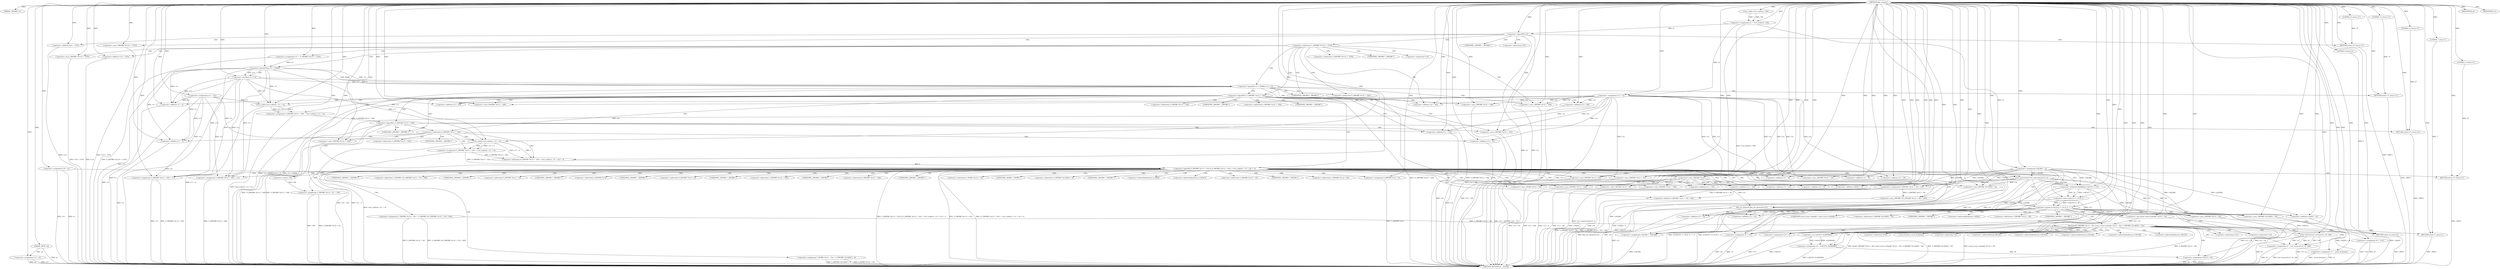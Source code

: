 digraph tftp_connect {  
"1000112" [label = "(METHOD,tftp_connect)" ]
"1000400" [label = "(METHOD_RETURN,int __fastcall)" ]
"1000113" [label = "(PARAM,_DWORD *a1)" ]
"1000114" [label = "(PARAM,_BYTE *a2)" ]
"1000127" [label = "(<operator>.assignment,v14 = a1)" ]
"1000130" [label = "(<operator>.assignment,v13 = a2)" ]
"1000133" [label = "(<operator>.assignment,v11 = 512)" ]
"1000136" [label = "(<operator>.assignment,v2 = Curl_ccalloc(1, 336))" ]
"1000138" [label = "(Curl_ccalloc,Curl_ccalloc(1, 336))" ]
"1000141" [label = "(<operator>.assignment,v14[188] = v2)" ]
"1000146" [label = "(<operator>.assignment,v12 = v2)" ]
"1000150" [label = "(<operator>.logicalNot,!v2)" ]
"1000152" [label = "(RETURN,return 27;,return 27;)" ]
"1000153" [label = "(LITERAL,27,return 27;)" ]
"1000156" [label = "(<operator>.cast,(_DWORD *)(*v14 + 1576))" ]
"1000158" [label = "(<operator>.addition,*v14 + 1576)" ]
"1000163" [label = "(<operator>.assignment,v11 = *(_DWORD *)(*v14 + 1576))" ]
"1000166" [label = "(<operator>.cast,(_DWORD *)(*v14 + 1576))" ]
"1000168" [label = "(<operator>.addition,*v14 + 1576)" ]
"1000173" [label = "(<operator>.logicalOr,v11 > 65464 || v11 < 8)" ]
"1000174" [label = "(<operator>.greaterThan,v11 > 65464)" ]
"1000177" [label = "(<operator>.lessThan,v11 < 8)" ]
"1000180" [label = "(RETURN,return 71;,return 71;)" ]
"1000181" [label = "(LITERAL,71,return 71;)" ]
"1000183" [label = "(<operator>.logicalNot,!*(_DWORD *)(v12 + 328))" ]
"1000185" [label = "(<operator>.cast,(_DWORD *)(v12 + 328))" ]
"1000187" [label = "(<operator>.addition,v12 + 328)" ]
"1000191" [label = "(<operator>.assignment,*(_DWORD *)(v12 + 328) = Curl_ccalloc(1, v11 + 4))" ]
"1000193" [label = "(<operator>.cast,(_DWORD *)(v12 + 328))" ]
"1000195" [label = "(<operator>.addition,v12 + 328)" ]
"1000198" [label = "(Curl_ccalloc,Curl_ccalloc(1, v11 + 4))" ]
"1000200" [label = "(<operator>.addition,v11 + 4)" ]
"1000204" [label = "(<operator>.logicalNot,!*(_DWORD *)(v12 + 328))" ]
"1000206" [label = "(<operator>.cast,(_DWORD *)(v12 + 328))" ]
"1000208" [label = "(<operator>.addition,v12 + 328)" ]
"1000211" [label = "(RETURN,return 27;,return 27;)" ]
"1000212" [label = "(LITERAL,27,return 27;)" ]
"1000214" [label = "(<operator>.logicalOr,*(_DWORD *)(v12 + 332) || (*(_DWORD *)(v12 + 332) = Curl_ccalloc(1, v11 + 4)) != 0)" ]
"1000216" [label = "(<operator>.cast,(_DWORD *)(v12 + 332))" ]
"1000218" [label = "(<operator>.addition,v12 + 332)" ]
"1000221" [label = "(<operator>.notEquals,(*(_DWORD *)(v12 + 332) = Curl_ccalloc(1, v11 + 4)) != 0)" ]
"1000222" [label = "(<operator>.assignment,*(_DWORD *)(v12 + 332) = Curl_ccalloc(1, v11 + 4))" ]
"1000224" [label = "(<operator>.cast,(_DWORD *)(v12 + 332))" ]
"1000226" [label = "(<operator>.addition,v12 + 332)" ]
"1000229" [label = "(Curl_ccalloc,Curl_ccalloc(1, v11 + 4))" ]
"1000231" [label = "(<operator>.addition,v11 + 4)" ]
"1000236" [label = "(Curl_conncontrol,Curl_conncontrol(v14, 1))" ]
"1000239" [label = "(<operator>.assignment,*(_DWORD *)(v12 + 16) = v14)" ]
"1000241" [label = "(<operator>.cast,(_DWORD *)(v12 + 16))" ]
"1000243" [label = "(<operator>.addition,v12 + 16)" ]
"1000247" [label = "(<operator>.assignment,*(_DWORD *)(v12 + 20) = *(_DWORD *)(*(_DWORD *)(v12 + 16) + 420))" ]
"1000249" [label = "(<operator>.cast,(_DWORD *)(v12 + 20))" ]
"1000251" [label = "(<operator>.addition,v12 + 20)" ]
"1000255" [label = "(<operator>.cast,(_DWORD *)(*(_DWORD *)(v12 + 16) + 420))" ]
"1000257" [label = "(<operator>.addition,*(_DWORD *)(v12 + 16) + 420)" ]
"1000259" [label = "(<operator>.cast,(_DWORD *)(v12 + 16))" ]
"1000261" [label = "(<operator>.addition,v12 + 16)" ]
"1000265" [label = "(<operator>.assignment,*(_DWORD *)v12 = 0)" ]
"1000267" [label = "(<operator>.cast,(_DWORD *)v12)" ]
"1000271" [label = "(<operator>.assignment,*(_DWORD *)(v12 + 8) = -100)" ]
"1000273" [label = "(<operator>.cast,(_DWORD *)(v12 + 8))" ]
"1000275" [label = "(<operator>.addition,v12 + 8)" ]
"1000278" [label = "(<operator>.minus,-100)" ]
"1000280" [label = "(<operator>.assignment,*(_DWORD *)(v12 + 320) = v11)" ]
"1000282" [label = "(<operator>.cast,(_DWORD *)(v12 + 320))" ]
"1000284" [label = "(<operator>.addition,v12 + 320)" ]
"1000288" [label = "(<operator>.assignment,*(_DWORD *)(v12 + 324) = v11)" ]
"1000290" [label = "(<operator>.cast,(_DWORD *)(v12 + 324))" ]
"1000292" [label = "(<operator>.addition,v12 + 324)" ]
"1000296" [label = "(<operator>.assignment,*(_WORD *)(v12 + 52) = *(_DWORD *)(v14[20] + 4))" ]
"1000298" [label = "(<operator>.cast,(_WORD *)(v12 + 52))" ]
"1000300" [label = "(<operator>.addition,v12 + 52)" ]
"1000304" [label = "(<operator>.cast,(_DWORD *)(v14[20] + 4))" ]
"1000306" [label = "(<operator>.addition,v14[20] + 4)" ]
"1000311" [label = "(tftp_set_timeouts,tftp_set_timeouts(v12))" ]
"1000314" [label = "(<operator>.equals,((v14[147] >> 25) & 1) == 0)" ]
"1000315" [label = "(<operator>.and,(v14[147] >> 25) & 1)" ]
"1000316" [label = "(<operator>.arithmeticShiftRight,v14[147] >> 25)" ]
"1000325" [label = "(bind,bind(*(_DWORD *)(v12 + 20), (const struct sockaddr *)(v12 + 52), *(_DWORD *)(v14[20] + 16)))" ]
"1000327" [label = "(<operator>.cast,(_DWORD *)(v12 + 20))" ]
"1000329" [label = "(<operator>.addition,v12 + 20)" ]
"1000332" [label = "(<operator>.cast,(const struct sockaddr *)(v12 + 52))" ]
"1000334" [label = "(<operator>.addition,v12 + 52)" ]
"1000338" [label = "(<operator>.cast,(_DWORD *)(v14[20] + 16))" ]
"1000340" [label = "(<operator>.addition,v14[20] + 16)" ]
"1000346" [label = "(<operator>.assignment,v8 = *v14)" ]
"1000350" [label = "(<operator>.assignment,v3 = _errno_location())" ]
"1000353" [label = "(<operator>.assignment,v4 = Curl_strerror(*v3, v9, 128))" ]
"1000355" [label = "(Curl_strerror,Curl_strerror(*v3, v9, 128))" ]
"1000361" [label = "(IDENTIFIER,v8,)" ]
"1000365" [label = "(IDENTIFIER,v4,)" ]
"1000366" [label = "(RETURN,return 7;,return 7;)" ]
"1000367" [label = "(LITERAL,7,return 7;)" ]
"1000368" [label = "(<operator>.assignment,v5 = v14)" ]
"1000371" [label = "(<operator>.assignment,v6 = v14[147] | 0x2000000)" ]
"1000373" [label = "(<operator>.or,v14[147] | 0x2000000)" ]
"1000378" [label = "(<operator>.assignment,v14[148] = v14[148])" ]
"1000385" [label = "(<operator>.assignment,v5[147] = v6)" ]
"1000392" [label = "(<operator>.assignment,*v13 = 1)" ]
"1000396" [label = "(RETURN,return 0;,return 0;)" ]
"1000397" [label = "(LITERAL,0,return 0;)" ]
"1000398" [label = "(RETURN,return 27;,return 27;)" ]
"1000399" [label = "(LITERAL,27,return 27;)" ]
"1000155" [label = "(<operator>.indirection,*(_DWORD *)(*v14 + 1576))" ]
"1000157" [label = "(UNKNOWN,_DWORD *,_DWORD *)" ]
"1000159" [label = "(<operator>.indirection,*v14)" ]
"1000165" [label = "(<operator>.indirection,*(_DWORD *)(*v14 + 1576))" ]
"1000167" [label = "(UNKNOWN,_DWORD *,_DWORD *)" ]
"1000169" [label = "(<operator>.indirection,*v14)" ]
"1000184" [label = "(<operator>.indirection,*(_DWORD *)(v12 + 328))" ]
"1000186" [label = "(UNKNOWN,_DWORD *,_DWORD *)" ]
"1000192" [label = "(<operator>.indirection,*(_DWORD *)(v12 + 328))" ]
"1000194" [label = "(UNKNOWN,_DWORD *,_DWORD *)" ]
"1000205" [label = "(<operator>.indirection,*(_DWORD *)(v12 + 328))" ]
"1000207" [label = "(UNKNOWN,_DWORD *,_DWORD *)" ]
"1000215" [label = "(<operator>.indirection,*(_DWORD *)(v12 + 332))" ]
"1000217" [label = "(UNKNOWN,_DWORD *,_DWORD *)" ]
"1000223" [label = "(<operator>.indirection,*(_DWORD *)(v12 + 332))" ]
"1000225" [label = "(UNKNOWN,_DWORD *,_DWORD *)" ]
"1000240" [label = "(<operator>.indirection,*(_DWORD *)(v12 + 16))" ]
"1000242" [label = "(UNKNOWN,_DWORD *,_DWORD *)" ]
"1000248" [label = "(<operator>.indirection,*(_DWORD *)(v12 + 20))" ]
"1000250" [label = "(UNKNOWN,_DWORD *,_DWORD *)" ]
"1000254" [label = "(<operator>.indirection,*(_DWORD *)(*(_DWORD *)(v12 + 16) + 420))" ]
"1000256" [label = "(UNKNOWN,_DWORD *,_DWORD *)" ]
"1000258" [label = "(<operator>.indirection,*(_DWORD *)(v12 + 16))" ]
"1000260" [label = "(UNKNOWN,_DWORD *,_DWORD *)" ]
"1000266" [label = "(<operator>.indirection,*(_DWORD *)v12)" ]
"1000268" [label = "(UNKNOWN,_DWORD *,_DWORD *)" ]
"1000272" [label = "(<operator>.indirection,*(_DWORD *)(v12 + 8))" ]
"1000274" [label = "(UNKNOWN,_DWORD *,_DWORD *)" ]
"1000281" [label = "(<operator>.indirection,*(_DWORD *)(v12 + 320))" ]
"1000283" [label = "(UNKNOWN,_DWORD *,_DWORD *)" ]
"1000289" [label = "(<operator>.indirection,*(_DWORD *)(v12 + 324))" ]
"1000291" [label = "(UNKNOWN,_DWORD *,_DWORD *)" ]
"1000297" [label = "(<operator>.indirection,*(_WORD *)(v12 + 52))" ]
"1000299" [label = "(UNKNOWN,_WORD *,_WORD *)" ]
"1000303" [label = "(<operator>.indirection,*(_DWORD *)(v14[20] + 4))" ]
"1000305" [label = "(UNKNOWN,_DWORD *,_DWORD *)" ]
"1000307" [label = "(<operator>.indirectIndexAccess,v14[20])" ]
"1000317" [label = "(<operator>.indirectIndexAccess,v14[147])" ]
"1000326" [label = "(<operator>.indirection,*(_DWORD *)(v12 + 20))" ]
"1000328" [label = "(UNKNOWN,_DWORD *,_DWORD *)" ]
"1000333" [label = "(UNKNOWN,const struct sockaddr *,const struct sockaddr *)" ]
"1000337" [label = "(<operator>.indirection,*(_DWORD *)(v14[20] + 16))" ]
"1000339" [label = "(UNKNOWN,_DWORD *,_DWORD *)" ]
"1000341" [label = "(<operator>.indirectIndexAccess,v14[20])" ]
"1000348" [label = "(<operator>.indirection,*v14)" ]
"1000352" [label = "(_errno_location,_errno_location())" ]
"1000356" [label = "(<operator>.indirection,*v3)" ]
"1000363" [label = "(<operator>.addressOf,&unk_BFCA5)" ]
"1000374" [label = "(<operator>.indirectIndexAccess,v14[147])" ]
"1000379" [label = "(<operator>.indirectIndexAccess,v14[148])" ]
"1000382" [label = "(<operator>.indirectIndexAccess,v14[148])" ]
"1000386" [label = "(<operator>.indirectIndexAccess,v5[147])" ]
"1000390" [label = "(<operator>.indirection,*v14)" ]
"1000393" [label = "(<operator>.indirection,*v13)" ]
  "1000152" -> "1000400"  [ label = "DDG: <RET>"] 
  "1000180" -> "1000400"  [ label = "DDG: <RET>"] 
  "1000211" -> "1000400"  [ label = "DDG: <RET>"] 
  "1000249" -> "1000400"  [ label = "DDG: v12 + 20"] 
  "1000288" -> "1000400"  [ label = "DDG: *(_DWORD *)(v12 + 324)"] 
  "1000216" -> "1000400"  [ label = "DDG: v12 + 332"] 
  "1000373" -> "1000400"  [ label = "DDG: v14[147]"] 
  "1000204" -> "1000400"  [ label = "DDG: *(_DWORD *)(v12 + 328)"] 
  "1000198" -> "1000400"  [ label = "DDG: v11 + 4"] 
  "1000288" -> "1000400"  [ label = "DDG: v11"] 
  "1000346" -> "1000400"  [ label = "DDG: *v14"] 
  "1000127" -> "1000400"  [ label = "DDG: v14"] 
  "1000385" -> "1000400"  [ label = "DDG: v6"] 
  "1000315" -> "1000400"  [ label = "DDG: v14[147] >> 25"] 
  "1000334" -> "1000400"  [ label = "DDG: v12"] 
  "1000306" -> "1000400"  [ label = "DDG: v14[20]"] 
  "1000350" -> "1000400"  [ label = "DDG: _errno_location()"] 
  "1000325" -> "1000400"  [ label = "DDG: bind(*(_DWORD *)(v12 + 20), (const struct sockaddr *)(v12 + 52), *(_DWORD *)(v14[20] + 16))"] 
  "1000173" -> "1000400"  [ label = "DDG: v11 > 65464"] 
  "1000325" -> "1000400"  [ label = "DDG: *(_DWORD *)(v14[20] + 16)"] 
  "1000141" -> "1000400"  [ label = "DDG: v14[188]"] 
  "1000183" -> "1000400"  [ label = "DDG: *(_DWORD *)(v12 + 328)"] 
  "1000350" -> "1000400"  [ label = "DDG: v3"] 
  "1000257" -> "1000400"  [ label = "DDG: *(_DWORD *)(v12 + 16)"] 
  "1000239" -> "1000400"  [ label = "DDG: v14"] 
  "1000392" -> "1000400"  [ label = "DDG: *v13"] 
  "1000177" -> "1000400"  [ label = "DDG: v11"] 
  "1000332" -> "1000400"  [ label = "DDG: v12 + 52"] 
  "1000368" -> "1000400"  [ label = "DDG: v5"] 
  "1000222" -> "1000400"  [ label = "DDG: Curl_ccalloc(1, v11 + 4)"] 
  "1000214" -> "1000400"  [ label = "DDG: (*(_DWORD *)(v12 + 332) = Curl_ccalloc(1, v11 + 4)) != 0"] 
  "1000133" -> "1000400"  [ label = "DDG: v11"] 
  "1000353" -> "1000400"  [ label = "DDG: Curl_strerror(*v3, v9, 128)"] 
  "1000355" -> "1000400"  [ label = "DDG: *v3"] 
  "1000378" -> "1000400"  [ label = "DDG: v14[148]"] 
  "1000271" -> "1000400"  [ label = "DDG: *(_DWORD *)(v12 + 8)"] 
  "1000368" -> "1000400"  [ label = "DDG: v14"] 
  "1000214" -> "1000400"  [ label = "DDG: *(_DWORD *)(v12 + 332) || (*(_DWORD *)(v12 + 332) = Curl_ccalloc(1, v11 + 4)) != 0"] 
  "1000265" -> "1000400"  [ label = "DDG: *(_DWORD *)v12"] 
  "1000226" -> "1000400"  [ label = "DDG: v12"] 
  "1000224" -> "1000400"  [ label = "DDG: v12 + 332"] 
  "1000183" -> "1000400"  [ label = "DDG: !*(_DWORD *)(v12 + 328)"] 
  "1000340" -> "1000400"  [ label = "DDG: v14[20]"] 
  "1000290" -> "1000400"  [ label = "DDG: v12 + 324"] 
  "1000150" -> "1000400"  [ label = "DDG: !v2"] 
  "1000146" -> "1000400"  [ label = "DDG: v12"] 
  "1000204" -> "1000400"  [ label = "DDG: !*(_DWORD *)(v12 + 328)"] 
  "1000236" -> "1000400"  [ label = "DDG: Curl_conncontrol(v14, 1)"] 
  "1000156" -> "1000400"  [ label = "DDG: *v14 + 1576"] 
  "1000214" -> "1000400"  [ label = "DDG: *(_DWORD *)(v12 + 332)"] 
  "1000136" -> "1000400"  [ label = "DDG: Curl_ccalloc(1, 336)"] 
  "1000231" -> "1000400"  [ label = "DDG: v11"] 
  "1000158" -> "1000400"  [ label = "DDG: *v14"] 
  "1000130" -> "1000400"  [ label = "DDG: v13"] 
  "1000314" -> "1000400"  [ label = "DDG: ((v14[147] >> 25) & 1) == 0"] 
  "1000273" -> "1000400"  [ label = "DDG: v12 + 8"] 
  "1000259" -> "1000400"  [ label = "DDG: v12 + 16"] 
  "1000247" -> "1000400"  [ label = "DDG: *(_DWORD *)(v12 + 20)"] 
  "1000296" -> "1000400"  [ label = "DDG: *(_DWORD *)(v14[20] + 4)"] 
  "1000191" -> "1000400"  [ label = "DDG: Curl_ccalloc(1, v11 + 4)"] 
  "1000316" -> "1000400"  [ label = "DDG: v14[147]"] 
  "1000325" -> "1000400"  [ label = "DDG: (const struct sockaddr *)(v12 + 52)"] 
  "1000229" -> "1000400"  [ label = "DDG: v11 + 4"] 
  "1000311" -> "1000400"  [ label = "DDG: tftp_set_timeouts(v12)"] 
  "1000255" -> "1000400"  [ label = "DDG: *(_DWORD *)(v12 + 16) + 420"] 
  "1000208" -> "1000400"  [ label = "DDG: v12"] 
  "1000314" -> "1000400"  [ label = "DDG: (v14[147] >> 25) & 1"] 
  "1000206" -> "1000400"  [ label = "DDG: v12 + 328"] 
  "1000280" -> "1000400"  [ label = "DDG: *(_DWORD *)(v12 + 320)"] 
  "1000304" -> "1000400"  [ label = "DDG: v14[20] + 4"] 
  "1000298" -> "1000400"  [ label = "DDG: v12 + 52"] 
  "1000200" -> "1000400"  [ label = "DDG: v11"] 
  "1000185" -> "1000400"  [ label = "DDG: v12 + 328"] 
  "1000327" -> "1000400"  [ label = "DDG: v12 + 20"] 
  "1000114" -> "1000400"  [ label = "DDG: a2"] 
  "1000173" -> "1000400"  [ label = "DDG: v11 < 8"] 
  "1000168" -> "1000400"  [ label = "DDG: *v14"] 
  "1000353" -> "1000400"  [ label = "DDG: v4"] 
  "1000346" -> "1000400"  [ label = "DDG: v8"] 
  "1000271" -> "1000400"  [ label = "DDG: -100"] 
  "1000173" -> "1000400"  [ label = "DDG: v11 > 65464 || v11 < 8"] 
  "1000127" -> "1000400"  [ label = "DDG: a1"] 
  "1000282" -> "1000400"  [ label = "DDG: v12 + 320"] 
  "1000338" -> "1000400"  [ label = "DDG: v14[20] + 16"] 
  "1000247" -> "1000400"  [ label = "DDG: *(_DWORD *)(*(_DWORD *)(v12 + 16) + 420)"] 
  "1000174" -> "1000400"  [ label = "DDG: v11"] 
  "1000325" -> "1000400"  [ label = "DDG: *(_DWORD *)(v12 + 20)"] 
  "1000371" -> "1000400"  [ label = "DDG: v14[147] | 0x2000000"] 
  "1000296" -> "1000400"  [ label = "DDG: *(_WORD *)(v12 + 52)"] 
  "1000355" -> "1000400"  [ label = "DDG: v9"] 
  "1000311" -> "1000400"  [ label = "DDG: v12"] 
  "1000166" -> "1000400"  [ label = "DDG: *v14 + 1576"] 
  "1000385" -> "1000400"  [ label = "DDG: v5[147]"] 
  "1000163" -> "1000400"  [ label = "DDG: *(_DWORD *)(*v14 + 1576)"] 
  "1000218" -> "1000400"  [ label = "DDG: v12"] 
  "1000150" -> "1000400"  [ label = "DDG: v2"] 
  "1000130" -> "1000400"  [ label = "DDG: a2"] 
  "1000396" -> "1000400"  [ label = "DDG: <RET>"] 
  "1000366" -> "1000400"  [ label = "DDG: <RET>"] 
  "1000398" -> "1000400"  [ label = "DDG: <RET>"] 
  "1000112" -> "1000113"  [ label = "DDG: "] 
  "1000112" -> "1000114"  [ label = "DDG: "] 
  "1000112" -> "1000127"  [ label = "DDG: "] 
  "1000114" -> "1000130"  [ label = "DDG: a2"] 
  "1000112" -> "1000130"  [ label = "DDG: "] 
  "1000112" -> "1000133"  [ label = "DDG: "] 
  "1000138" -> "1000136"  [ label = "DDG: 1"] 
  "1000138" -> "1000136"  [ label = "DDG: 336"] 
  "1000112" -> "1000136"  [ label = "DDG: "] 
  "1000112" -> "1000138"  [ label = "DDG: "] 
  "1000136" -> "1000141"  [ label = "DDG: v2"] 
  "1000112" -> "1000141"  [ label = "DDG: "] 
  "1000112" -> "1000146"  [ label = "DDG: "] 
  "1000136" -> "1000146"  [ label = "DDG: v2"] 
  "1000112" -> "1000150"  [ label = "DDG: "] 
  "1000136" -> "1000150"  [ label = "DDG: v2"] 
  "1000153" -> "1000152"  [ label = "DDG: 27"] 
  "1000112" -> "1000152"  [ label = "DDG: "] 
  "1000112" -> "1000153"  [ label = "DDG: "] 
  "1000112" -> "1000156"  [ label = "DDG: "] 
  "1000112" -> "1000158"  [ label = "DDG: "] 
  "1000112" -> "1000163"  [ label = "DDG: "] 
  "1000112" -> "1000166"  [ label = "DDG: "] 
  "1000112" -> "1000168"  [ label = "DDG: "] 
  "1000174" -> "1000173"  [ label = "DDG: v11"] 
  "1000174" -> "1000173"  [ label = "DDG: 65464"] 
  "1000163" -> "1000174"  [ label = "DDG: v11"] 
  "1000112" -> "1000174"  [ label = "DDG: "] 
  "1000177" -> "1000173"  [ label = "DDG: v11"] 
  "1000177" -> "1000173"  [ label = "DDG: 8"] 
  "1000174" -> "1000177"  [ label = "DDG: v11"] 
  "1000112" -> "1000177"  [ label = "DDG: "] 
  "1000181" -> "1000180"  [ label = "DDG: 71"] 
  "1000112" -> "1000180"  [ label = "DDG: "] 
  "1000112" -> "1000181"  [ label = "DDG: "] 
  "1000146" -> "1000185"  [ label = "DDG: v12"] 
  "1000112" -> "1000185"  [ label = "DDG: "] 
  "1000146" -> "1000187"  [ label = "DDG: v12"] 
  "1000112" -> "1000187"  [ label = "DDG: "] 
  "1000198" -> "1000191"  [ label = "DDG: 1"] 
  "1000198" -> "1000191"  [ label = "DDG: v11 + 4"] 
  "1000112" -> "1000193"  [ label = "DDG: "] 
  "1000146" -> "1000193"  [ label = "DDG: v12"] 
  "1000112" -> "1000195"  [ label = "DDG: "] 
  "1000146" -> "1000195"  [ label = "DDG: v12"] 
  "1000112" -> "1000198"  [ label = "DDG: "] 
  "1000177" -> "1000198"  [ label = "DDG: v11"] 
  "1000133" -> "1000198"  [ label = "DDG: v11"] 
  "1000174" -> "1000198"  [ label = "DDG: v11"] 
  "1000177" -> "1000200"  [ label = "DDG: v11"] 
  "1000133" -> "1000200"  [ label = "DDG: v11"] 
  "1000174" -> "1000200"  [ label = "DDG: v11"] 
  "1000112" -> "1000200"  [ label = "DDG: "] 
  "1000191" -> "1000204"  [ label = "DDG: *(_DWORD *)(v12 + 328)"] 
  "1000112" -> "1000206"  [ label = "DDG: "] 
  "1000146" -> "1000206"  [ label = "DDG: v12"] 
  "1000112" -> "1000208"  [ label = "DDG: "] 
  "1000146" -> "1000208"  [ label = "DDG: v12"] 
  "1000212" -> "1000211"  [ label = "DDG: 27"] 
  "1000112" -> "1000211"  [ label = "DDG: "] 
  "1000112" -> "1000212"  [ label = "DDG: "] 
  "1000222" -> "1000214"  [ label = "DDG: *(_DWORD *)(v12 + 332)"] 
  "1000112" -> "1000216"  [ label = "DDG: "] 
  "1000146" -> "1000216"  [ label = "DDG: v12"] 
  "1000112" -> "1000218"  [ label = "DDG: "] 
  "1000146" -> "1000218"  [ label = "DDG: v12"] 
  "1000221" -> "1000214"  [ label = "DDG: 0"] 
  "1000222" -> "1000221"  [ label = "DDG: *(_DWORD *)(v12 + 332)"] 
  "1000229" -> "1000221"  [ label = "DDG: 1"] 
  "1000229" -> "1000221"  [ label = "DDG: v11 + 4"] 
  "1000112" -> "1000224"  [ label = "DDG: "] 
  "1000146" -> "1000224"  [ label = "DDG: v12"] 
  "1000112" -> "1000226"  [ label = "DDG: "] 
  "1000146" -> "1000226"  [ label = "DDG: v12"] 
  "1000229" -> "1000222"  [ label = "DDG: 1"] 
  "1000229" -> "1000222"  [ label = "DDG: v11 + 4"] 
  "1000112" -> "1000229"  [ label = "DDG: "] 
  "1000177" -> "1000229"  [ label = "DDG: v11"] 
  "1000133" -> "1000229"  [ label = "DDG: v11"] 
  "1000174" -> "1000229"  [ label = "DDG: v11"] 
  "1000177" -> "1000231"  [ label = "DDG: v11"] 
  "1000133" -> "1000231"  [ label = "DDG: v11"] 
  "1000174" -> "1000231"  [ label = "DDG: v11"] 
  "1000112" -> "1000231"  [ label = "DDG: "] 
  "1000112" -> "1000221"  [ label = "DDG: "] 
  "1000127" -> "1000236"  [ label = "DDG: v14"] 
  "1000141" -> "1000236"  [ label = "DDG: v14[188]"] 
  "1000112" -> "1000236"  [ label = "DDG: "] 
  "1000141" -> "1000239"  [ label = "DDG: v14[188]"] 
  "1000236" -> "1000239"  [ label = "DDG: v14"] 
  "1000112" -> "1000239"  [ label = "DDG: "] 
  "1000112" -> "1000241"  [ label = "DDG: "] 
  "1000146" -> "1000241"  [ label = "DDG: v12"] 
  "1000112" -> "1000243"  [ label = "DDG: "] 
  "1000146" -> "1000243"  [ label = "DDG: v12"] 
  "1000112" -> "1000249"  [ label = "DDG: "] 
  "1000146" -> "1000249"  [ label = "DDG: v12"] 
  "1000112" -> "1000251"  [ label = "DDG: "] 
  "1000146" -> "1000251"  [ label = "DDG: v12"] 
  "1000239" -> "1000255"  [ label = "DDG: *(_DWORD *)(v12 + 16)"] 
  "1000112" -> "1000255"  [ label = "DDG: "] 
  "1000239" -> "1000257"  [ label = "DDG: *(_DWORD *)(v12 + 16)"] 
  "1000112" -> "1000259"  [ label = "DDG: "] 
  "1000146" -> "1000259"  [ label = "DDG: v12"] 
  "1000112" -> "1000261"  [ label = "DDG: "] 
  "1000146" -> "1000261"  [ label = "DDG: v12"] 
  "1000112" -> "1000257"  [ label = "DDG: "] 
  "1000112" -> "1000265"  [ label = "DDG: "] 
  "1000112" -> "1000267"  [ label = "DDG: "] 
  "1000146" -> "1000267"  [ label = "DDG: v12"] 
  "1000278" -> "1000271"  [ label = "DDG: 100"] 
  "1000267" -> "1000273"  [ label = "DDG: v12"] 
  "1000112" -> "1000273"  [ label = "DDG: "] 
  "1000267" -> "1000275"  [ label = "DDG: v12"] 
  "1000112" -> "1000275"  [ label = "DDG: "] 
  "1000112" -> "1000278"  [ label = "DDG: "] 
  "1000177" -> "1000280"  [ label = "DDG: v11"] 
  "1000133" -> "1000280"  [ label = "DDG: v11"] 
  "1000174" -> "1000280"  [ label = "DDG: v11"] 
  "1000112" -> "1000280"  [ label = "DDG: "] 
  "1000112" -> "1000282"  [ label = "DDG: "] 
  "1000267" -> "1000282"  [ label = "DDG: v12"] 
  "1000112" -> "1000284"  [ label = "DDG: "] 
  "1000267" -> "1000284"  [ label = "DDG: v12"] 
  "1000112" -> "1000288"  [ label = "DDG: "] 
  "1000177" -> "1000288"  [ label = "DDG: v11"] 
  "1000133" -> "1000288"  [ label = "DDG: v11"] 
  "1000174" -> "1000288"  [ label = "DDG: v11"] 
  "1000112" -> "1000290"  [ label = "DDG: "] 
  "1000267" -> "1000290"  [ label = "DDG: v12"] 
  "1000112" -> "1000292"  [ label = "DDG: "] 
  "1000267" -> "1000292"  [ label = "DDG: v12"] 
  "1000112" -> "1000298"  [ label = "DDG: "] 
  "1000267" -> "1000298"  [ label = "DDG: v12"] 
  "1000112" -> "1000300"  [ label = "DDG: "] 
  "1000267" -> "1000300"  [ label = "DDG: v12"] 
  "1000141" -> "1000304"  [ label = "DDG: v14[188]"] 
  "1000236" -> "1000304"  [ label = "DDG: v14"] 
  "1000112" -> "1000304"  [ label = "DDG: "] 
  "1000141" -> "1000306"  [ label = "DDG: v14[188]"] 
  "1000236" -> "1000306"  [ label = "DDG: v14"] 
  "1000112" -> "1000306"  [ label = "DDG: "] 
  "1000112" -> "1000311"  [ label = "DDG: "] 
  "1000267" -> "1000311"  [ label = "DDG: v12"] 
  "1000315" -> "1000314"  [ label = "DDG: v14[147] >> 25"] 
  "1000315" -> "1000314"  [ label = "DDG: 1"] 
  "1000316" -> "1000315"  [ label = "DDG: v14[147]"] 
  "1000316" -> "1000315"  [ label = "DDG: 25"] 
  "1000141" -> "1000316"  [ label = "DDG: v14[188]"] 
  "1000236" -> "1000316"  [ label = "DDG: v14"] 
  "1000112" -> "1000316"  [ label = "DDG: "] 
  "1000112" -> "1000315"  [ label = "DDG: "] 
  "1000112" -> "1000314"  [ label = "DDG: "] 
  "1000247" -> "1000325"  [ label = "DDG: *(_DWORD *)(v12 + 20)"] 
  "1000311" -> "1000327"  [ label = "DDG: v12"] 
  "1000112" -> "1000327"  [ label = "DDG: "] 
  "1000311" -> "1000329"  [ label = "DDG: v12"] 
  "1000112" -> "1000329"  [ label = "DDG: "] 
  "1000332" -> "1000325"  [ label = "DDG: v12 + 52"] 
  "1000112" -> "1000332"  [ label = "DDG: "] 
  "1000311" -> "1000332"  [ label = "DDG: v12"] 
  "1000112" -> "1000334"  [ label = "DDG: "] 
  "1000311" -> "1000334"  [ label = "DDG: v12"] 
  "1000141" -> "1000338"  [ label = "DDG: v14[188]"] 
  "1000236" -> "1000338"  [ label = "DDG: v14"] 
  "1000112" -> "1000338"  [ label = "DDG: "] 
  "1000141" -> "1000340"  [ label = "DDG: v14[188]"] 
  "1000236" -> "1000340"  [ label = "DDG: v14"] 
  "1000112" -> "1000340"  [ label = "DDG: "] 
  "1000112" -> "1000346"  [ label = "DDG: "] 
  "1000112" -> "1000350"  [ label = "DDG: "] 
  "1000355" -> "1000353"  [ label = "DDG: *v3"] 
  "1000355" -> "1000353"  [ label = "DDG: v9"] 
  "1000355" -> "1000353"  [ label = "DDG: 128"] 
  "1000112" -> "1000353"  [ label = "DDG: "] 
  "1000112" -> "1000355"  [ label = "DDG: "] 
  "1000112" -> "1000361"  [ label = "DDG: "] 
  "1000112" -> "1000365"  [ label = "DDG: "] 
  "1000367" -> "1000366"  [ label = "DDG: 7"] 
  "1000112" -> "1000366"  [ label = "DDG: "] 
  "1000112" -> "1000367"  [ label = "DDG: "] 
  "1000141" -> "1000368"  [ label = "DDG: v14[188]"] 
  "1000316" -> "1000368"  [ label = "DDG: v14[147]"] 
  "1000112" -> "1000368"  [ label = "DDG: "] 
  "1000236" -> "1000368"  [ label = "DDG: v14"] 
  "1000373" -> "1000371"  [ label = "DDG: v14[147]"] 
  "1000373" -> "1000371"  [ label = "DDG: 0x2000000"] 
  "1000112" -> "1000371"  [ label = "DDG: "] 
  "1000316" -> "1000373"  [ label = "DDG: v14[147]"] 
  "1000141" -> "1000373"  [ label = "DDG: v14[188]"] 
  "1000112" -> "1000373"  [ label = "DDG: "] 
  "1000236" -> "1000373"  [ label = "DDG: v14"] 
  "1000141" -> "1000378"  [ label = "DDG: v14[188]"] 
  "1000316" -> "1000378"  [ label = "DDG: v14[147]"] 
  "1000112" -> "1000378"  [ label = "DDG: "] 
  "1000236" -> "1000378"  [ label = "DDG: v14"] 
  "1000371" -> "1000385"  [ label = "DDG: v6"] 
  "1000112" -> "1000385"  [ label = "DDG: "] 
  "1000112" -> "1000392"  [ label = "DDG: "] 
  "1000397" -> "1000396"  [ label = "DDG: 0"] 
  "1000112" -> "1000396"  [ label = "DDG: "] 
  "1000112" -> "1000397"  [ label = "DDG: "] 
  "1000399" -> "1000398"  [ label = "DDG: 27"] 
  "1000112" -> "1000398"  [ label = "DDG: "] 
  "1000112" -> "1000399"  [ label = "DDG: "] 
  "1000150" -> "1000159"  [ label = "CDG: "] 
  "1000150" -> "1000158"  [ label = "CDG: "] 
  "1000150" -> "1000157"  [ label = "CDG: "] 
  "1000150" -> "1000156"  [ label = "CDG: "] 
  "1000150" -> "1000155"  [ label = "CDG: "] 
  "1000150" -> "1000152"  [ label = "CDG: "] 
  "1000155" -> "1000174"  [ label = "CDG: "] 
  "1000155" -> "1000173"  [ label = "CDG: "] 
  "1000155" -> "1000169"  [ label = "CDG: "] 
  "1000155" -> "1000168"  [ label = "CDG: "] 
  "1000155" -> "1000167"  [ label = "CDG: "] 
  "1000155" -> "1000166"  [ label = "CDG: "] 
  "1000155" -> "1000165"  [ label = "CDG: "] 
  "1000155" -> "1000163"  [ label = "CDG: "] 
  "1000155" -> "1000187"  [ label = "CDG: "] 
  "1000155" -> "1000186"  [ label = "CDG: "] 
  "1000155" -> "1000185"  [ label = "CDG: "] 
  "1000155" -> "1000184"  [ label = "CDG: "] 
  "1000155" -> "1000183"  [ label = "CDG: "] 
  "1000173" -> "1000187"  [ label = "CDG: "] 
  "1000173" -> "1000186"  [ label = "CDG: "] 
  "1000173" -> "1000185"  [ label = "CDG: "] 
  "1000173" -> "1000184"  [ label = "CDG: "] 
  "1000173" -> "1000183"  [ label = "CDG: "] 
  "1000173" -> "1000180"  [ label = "CDG: "] 
  "1000174" -> "1000177"  [ label = "CDG: "] 
  "1000183" -> "1000192"  [ label = "CDG: "] 
  "1000183" -> "1000191"  [ label = "CDG: "] 
  "1000183" -> "1000208"  [ label = "CDG: "] 
  "1000183" -> "1000207"  [ label = "CDG: "] 
  "1000183" -> "1000206"  [ label = "CDG: "] 
  "1000183" -> "1000205"  [ label = "CDG: "] 
  "1000183" -> "1000204"  [ label = "CDG: "] 
  "1000183" -> "1000200"  [ label = "CDG: "] 
  "1000183" -> "1000198"  [ label = "CDG: "] 
  "1000183" -> "1000195"  [ label = "CDG: "] 
  "1000183" -> "1000194"  [ label = "CDG: "] 
  "1000183" -> "1000193"  [ label = "CDG: "] 
  "1000183" -> "1000218"  [ label = "CDG: "] 
  "1000183" -> "1000217"  [ label = "CDG: "] 
  "1000183" -> "1000216"  [ label = "CDG: "] 
  "1000183" -> "1000215"  [ label = "CDG: "] 
  "1000183" -> "1000214"  [ label = "CDG: "] 
  "1000204" -> "1000218"  [ label = "CDG: "] 
  "1000204" -> "1000217"  [ label = "CDG: "] 
  "1000204" -> "1000216"  [ label = "CDG: "] 
  "1000204" -> "1000215"  [ label = "CDG: "] 
  "1000204" -> "1000214"  [ label = "CDG: "] 
  "1000204" -> "1000211"  [ label = "CDG: "] 
  "1000214" -> "1000240"  [ label = "CDG: "] 
  "1000214" -> "1000239"  [ label = "CDG: "] 
  "1000214" -> "1000236"  [ label = "CDG: "] 
  "1000214" -> "1000256"  [ label = "CDG: "] 
  "1000214" -> "1000255"  [ label = "CDG: "] 
  "1000214" -> "1000254"  [ label = "CDG: "] 
  "1000214" -> "1000251"  [ label = "CDG: "] 
  "1000214" -> "1000250"  [ label = "CDG: "] 
  "1000214" -> "1000249"  [ label = "CDG: "] 
  "1000214" -> "1000248"  [ label = "CDG: "] 
  "1000214" -> "1000247"  [ label = "CDG: "] 
  "1000214" -> "1000243"  [ label = "CDG: "] 
  "1000214" -> "1000242"  [ label = "CDG: "] 
  "1000214" -> "1000241"  [ label = "CDG: "] 
  "1000214" -> "1000272"  [ label = "CDG: "] 
  "1000214" -> "1000271"  [ label = "CDG: "] 
  "1000214" -> "1000268"  [ label = "CDG: "] 
  "1000214" -> "1000267"  [ label = "CDG: "] 
  "1000214" -> "1000266"  [ label = "CDG: "] 
  "1000214" -> "1000265"  [ label = "CDG: "] 
  "1000214" -> "1000261"  [ label = "CDG: "] 
  "1000214" -> "1000260"  [ label = "CDG: "] 
  "1000214" -> "1000259"  [ label = "CDG: "] 
  "1000214" -> "1000258"  [ label = "CDG: "] 
  "1000214" -> "1000257"  [ label = "CDG: "] 
  "1000214" -> "1000288"  [ label = "CDG: "] 
  "1000214" -> "1000284"  [ label = "CDG: "] 
  "1000214" -> "1000283"  [ label = "CDG: "] 
  "1000214" -> "1000282"  [ label = "CDG: "] 
  "1000214" -> "1000281"  [ label = "CDG: "] 
  "1000214" -> "1000280"  [ label = "CDG: "] 
  "1000214" -> "1000278"  [ label = "CDG: "] 
  "1000214" -> "1000275"  [ label = "CDG: "] 
  "1000214" -> "1000274"  [ label = "CDG: "] 
  "1000214" -> "1000273"  [ label = "CDG: "] 
  "1000214" -> "1000304"  [ label = "CDG: "] 
  "1000214" -> "1000303"  [ label = "CDG: "] 
  "1000214" -> "1000300"  [ label = "CDG: "] 
  "1000214" -> "1000299"  [ label = "CDG: "] 
  "1000214" -> "1000298"  [ label = "CDG: "] 
  "1000214" -> "1000297"  [ label = "CDG: "] 
  "1000214" -> "1000296"  [ label = "CDG: "] 
  "1000214" -> "1000292"  [ label = "CDG: "] 
  "1000214" -> "1000291"  [ label = "CDG: "] 
  "1000214" -> "1000290"  [ label = "CDG: "] 
  "1000214" -> "1000289"  [ label = "CDG: "] 
  "1000214" -> "1000317"  [ label = "CDG: "] 
  "1000214" -> "1000316"  [ label = "CDG: "] 
  "1000214" -> "1000315"  [ label = "CDG: "] 
  "1000214" -> "1000314"  [ label = "CDG: "] 
  "1000214" -> "1000311"  [ label = "CDG: "] 
  "1000214" -> "1000307"  [ label = "CDG: "] 
  "1000214" -> "1000306"  [ label = "CDG: "] 
  "1000214" -> "1000305"  [ label = "CDG: "] 
  "1000214" -> "1000398"  [ label = "CDG: "] 
  "1000215" -> "1000224"  [ label = "CDG: "] 
  "1000215" -> "1000223"  [ label = "CDG: "] 
  "1000215" -> "1000222"  [ label = "CDG: "] 
  "1000215" -> "1000221"  [ label = "CDG: "] 
  "1000215" -> "1000231"  [ label = "CDG: "] 
  "1000215" -> "1000229"  [ label = "CDG: "] 
  "1000215" -> "1000226"  [ label = "CDG: "] 
  "1000215" -> "1000225"  [ label = "CDG: "] 
  "1000314" -> "1000334"  [ label = "CDG: "] 
  "1000314" -> "1000333"  [ label = "CDG: "] 
  "1000314" -> "1000332"  [ label = "CDG: "] 
  "1000314" -> "1000329"  [ label = "CDG: "] 
  "1000314" -> "1000328"  [ label = "CDG: "] 
  "1000314" -> "1000327"  [ label = "CDG: "] 
  "1000314" -> "1000326"  [ label = "CDG: "] 
  "1000314" -> "1000325"  [ label = "CDG: "] 
  "1000314" -> "1000341"  [ label = "CDG: "] 
  "1000314" -> "1000340"  [ label = "CDG: "] 
  "1000314" -> "1000339"  [ label = "CDG: "] 
  "1000314" -> "1000338"  [ label = "CDG: "] 
  "1000314" -> "1000337"  [ label = "CDG: "] 
  "1000314" -> "1000396"  [ label = "CDG: "] 
  "1000314" -> "1000393"  [ label = "CDG: "] 
  "1000314" -> "1000392"  [ label = "CDG: "] 
  "1000314" -> "1000390"  [ label = "CDG: "] 
  "1000325" -> "1000352"  [ label = "CDG: "] 
  "1000325" -> "1000350"  [ label = "CDG: "] 
  "1000325" -> "1000348"  [ label = "CDG: "] 
  "1000325" -> "1000346"  [ label = "CDG: "] 
  "1000325" -> "1000368"  [ label = "CDG: "] 
  "1000325" -> "1000366"  [ label = "CDG: "] 
  "1000325" -> "1000363"  [ label = "CDG: "] 
  "1000325" -> "1000356"  [ label = "CDG: "] 
  "1000325" -> "1000355"  [ label = "CDG: "] 
  "1000325" -> "1000353"  [ label = "CDG: "] 
  "1000325" -> "1000382"  [ label = "CDG: "] 
  "1000325" -> "1000379"  [ label = "CDG: "] 
  "1000325" -> "1000378"  [ label = "CDG: "] 
  "1000325" -> "1000374"  [ label = "CDG: "] 
  "1000325" -> "1000373"  [ label = "CDG: "] 
  "1000325" -> "1000371"  [ label = "CDG: "] 
  "1000325" -> "1000396"  [ label = "CDG: "] 
  "1000325" -> "1000393"  [ label = "CDG: "] 
  "1000325" -> "1000392"  [ label = "CDG: "] 
  "1000325" -> "1000390"  [ label = "CDG: "] 
  "1000325" -> "1000386"  [ label = "CDG: "] 
  "1000325" -> "1000385"  [ label = "CDG: "] 
}
